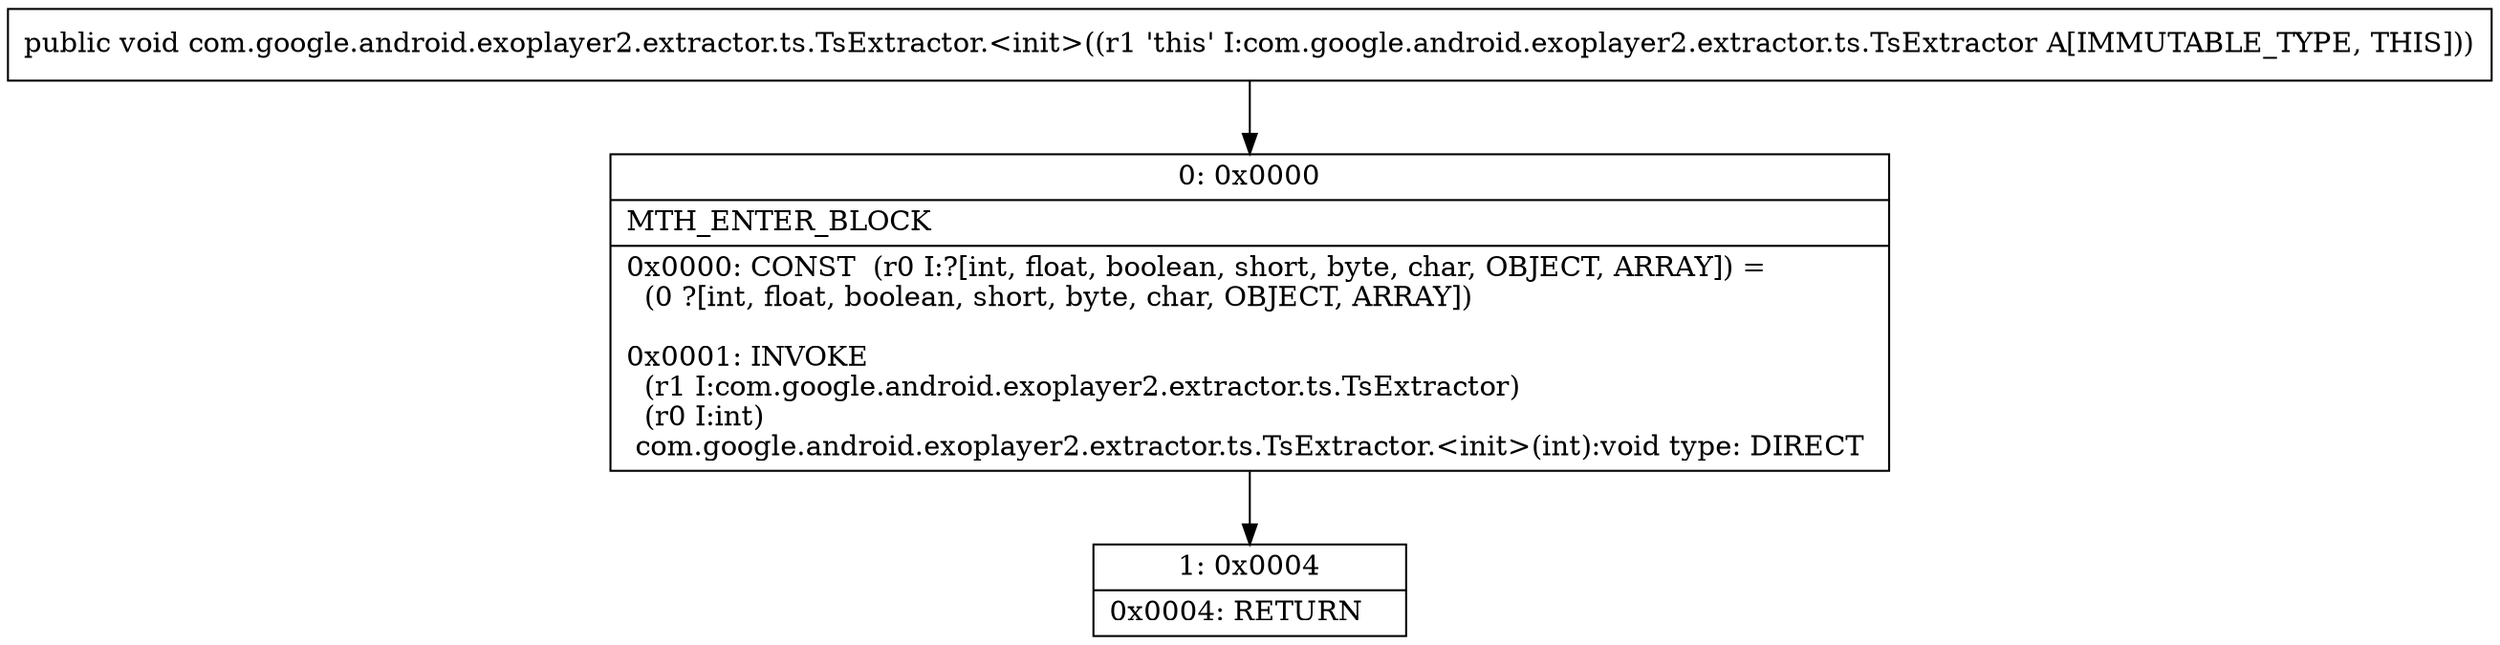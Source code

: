 digraph "CFG forcom.google.android.exoplayer2.extractor.ts.TsExtractor.\<init\>()V" {
Node_0 [shape=record,label="{0\:\ 0x0000|MTH_ENTER_BLOCK\l|0x0000: CONST  (r0 I:?[int, float, boolean, short, byte, char, OBJECT, ARRAY]) = \l  (0 ?[int, float, boolean, short, byte, char, OBJECT, ARRAY])\l \l0x0001: INVOKE  \l  (r1 I:com.google.android.exoplayer2.extractor.ts.TsExtractor)\l  (r0 I:int)\l com.google.android.exoplayer2.extractor.ts.TsExtractor.\<init\>(int):void type: DIRECT \l}"];
Node_1 [shape=record,label="{1\:\ 0x0004|0x0004: RETURN   \l}"];
MethodNode[shape=record,label="{public void com.google.android.exoplayer2.extractor.ts.TsExtractor.\<init\>((r1 'this' I:com.google.android.exoplayer2.extractor.ts.TsExtractor A[IMMUTABLE_TYPE, THIS])) }"];
MethodNode -> Node_0;
Node_0 -> Node_1;
}

